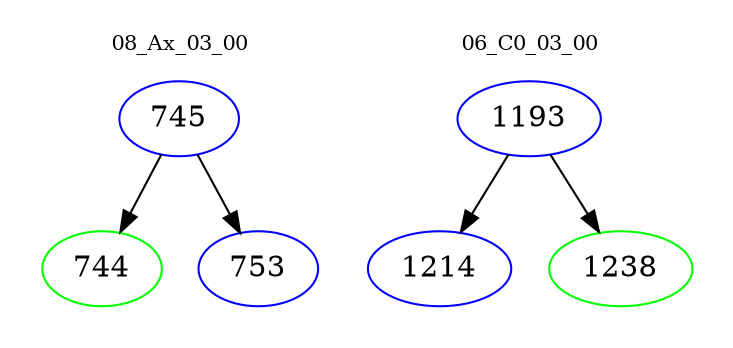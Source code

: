 digraph{
subgraph cluster_0 {
color = white
label = "08_Ax_03_00";
fontsize=10;
T0_745 [label="745", color="blue"]
T0_745 -> T0_744 [color="black"]
T0_744 [label="744", color="green"]
T0_745 -> T0_753 [color="black"]
T0_753 [label="753", color="blue"]
}
subgraph cluster_1 {
color = white
label = "06_C0_03_00";
fontsize=10;
T1_1193 [label="1193", color="blue"]
T1_1193 -> T1_1214 [color="black"]
T1_1214 [label="1214", color="blue"]
T1_1193 -> T1_1238 [color="black"]
T1_1238 [label="1238", color="green"]
}
}
